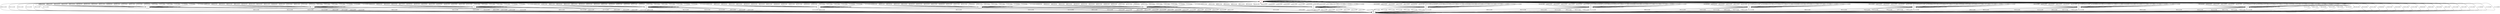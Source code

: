 digraph {
0 [color="red"]
1
2
3
4
5
6
7
8
9
10
11
12
13
14
15
0 -> 0 [label="000000/000"]
0 -> 0 [label="000001/000"]
0 -> 0 [label="000010/000"]
0 -> 0 [label="000011/000"]
0 -> 14 [label="000100/000"]
0 -> 13 [label="000101/000"]
0 -> 12 [label="000110/000"]
0 -> 15 [label="000111/100"]
0 -> 11 [label="001000/000"]
0 -> 10 [label="001001/000"]
0 -> 9 [label="001010/000"]
0 -> 8 [label="001011/000"]
0 -> 15 [label="001111/100"]
0 -> 7 [label="010000/000"]
0 -> 6 [label="010001/000"]
0 -> 5 [label="010010/000"]
0 -> 4 [label="010011/000"]
0 -> 15 [label="010111/100"]
0 -> 0 [label="011011/000"]
0 -> 15 [label="011111/100"]
0 -> 3 [label="100000/000"]
0 -> 2 [label="100001/000"]
0 -> 1 [label="100010/000"]
0 -> 0 [label="100011/000"]
0 -> 15 [label="100111/100"]
0 -> 8 [label="101011/000"]
0 -> 15 [label="101111/100"]
0 -> 4 [label="110011/000"]
0 -> 15 [label="110111/100"]
0 -> 0 [label="111011/000"]
0 -> 0 [label="111100/000"]
0 -> 0 [label="111101/000"]
0 -> 0 [label="111110/000"]
0 -> 15 [label="111111/100"]
1 -> 1 [label="000000/000"]
1 -> 1 [label="000001/000"]
1 -> 0 [label="000010/000"]
1 -> 1 [label="000011/000"]
1 -> 0 [label="000100/000"]
1 -> 0 [label="000101/000"]
1 -> 0 [label="000110/000"]
1 -> 15 [label="000111/100"]
1 -> 0 [label="001000/000"]
1 -> 0 [label="001001/000"]
1 -> 0 [label="001010/000"]
1 -> 0 [label="001011/000"]
1 -> 15 [label="001111/100"]
1 -> 0 [label="010000/000"]
1 -> 0 [label="010001/000"]
1 -> 0 [label="010010/000"]
1 -> 0 [label="010011/000"]
1 -> 15 [label="010111/100"]
1 -> 0 [label="011011/000"]
1 -> 15 [label="011111/100"]
1 -> 0 [label="100000/000"]
1 -> 0 [label="100001/000"]
1 -> 1 [label="100010/010"]
1 -> 1 [label="100011/000"]
1 -> 15 [label="100111/100"]
1 -> 0 [label="101011/000"]
1 -> 15 [label="101111/100"]
1 -> 0 [label="110011/000"]
1 -> 15 [label="110111/100"]
1 -> 0 [label="111011/000"]
1 -> 0 [label="111100/000"]
1 -> 0 [label="111101/000"]
1 -> 0 [label="111110/000"]
1 -> 15 [label="111111/100"]
2 -> 2 [label="000000/000"]
2 -> 0 [label="000001/000"]
2 -> 2 [label="000010/000"]
2 -> 2 [label="000011/000"]
2 -> 0 [label="000100/000"]
2 -> 0 [label="000101/000"]
2 -> 0 [label="000110/000"]
2 -> 15 [label="000111/100"]
2 -> 0 [label="001000/000"]
2 -> 0 [label="001001/000"]
2 -> 0 [label="001010/000"]
2 -> 0 [label="001011/000"]
2 -> 15 [label="001111/100"]
2 -> 0 [label="010000/000"]
2 -> 0 [label="010001/000"]
2 -> 0 [label="010010/000"]
2 -> 0 [label="010011/000"]
2 -> 15 [label="010111/100"]
2 -> 0 [label="011011/000"]
2 -> 15 [label="011111/100"]
2 -> 0 [label="100000/000"]
2 -> 2 [label="100001/010"]
2 -> 0 [label="100010/000"]
2 -> 2 [label="100011/000"]
2 -> 15 [label="100111/100"]
2 -> 0 [label="101011/000"]
2 -> 15 [label="101111/100"]
2 -> 0 [label="110011/000"]
2 -> 15 [label="110111/100"]
2 -> 0 [label="111011/000"]
2 -> 0 [label="111100/000"]
2 -> 0 [label="111101/000"]
2 -> 0 [label="111110/000"]
2 -> 15 [label="111111/100"]
3 -> 0 [label="000000/000"]
3 -> 3 [label="000001/000"]
3 -> 3 [label="000010/000"]
3 -> 3 [label="000011/000"]
3 -> 0 [label="000100/000"]
3 -> 0 [label="000101/000"]
3 -> 0 [label="000110/000"]
3 -> 15 [label="000111/100"]
3 -> 0 [label="001000/000"]
3 -> 0 [label="001001/000"]
3 -> 0 [label="001010/000"]
3 -> 0 [label="001011/000"]
3 -> 15 [label="001111/100"]
3 -> 0 [label="010000/000"]
3 -> 0 [label="010001/000"]
3 -> 0 [label="010010/000"]
3 -> 0 [label="010011/000"]
3 -> 15 [label="010111/100"]
3 -> 0 [label="011011/000"]
3 -> 15 [label="011111/100"]
3 -> 3 [label="100000/010"]
3 -> 0 [label="100001/000"]
3 -> 0 [label="100010/000"]
3 -> 3 [label="100011/000"]
3 -> 15 [label="100111/100"]
3 -> 0 [label="101011/000"]
3 -> 15 [label="101111/100"]
3 -> 0 [label="110011/000"]
3 -> 15 [label="110111/100"]
3 -> 0 [label="111011/000"]
3 -> 0 [label="111100/000"]
3 -> 0 [label="111101/000"]
3 -> 0 [label="111110/000"]
3 -> 15 [label="111111/100"]
4 -> 4 [label="000000/000"]
4 -> 4 [label="000001/000"]
4 -> 4 [label="000010/000"]
4 -> 0 [label="000011/000"]
4 -> 0 [label="000100/000"]
4 -> 0 [label="000101/000"]
4 -> 0 [label="000110/000"]
4 -> 15 [label="000111/100"]
4 -> 0 [label="001000/000"]
4 -> 0 [label="001001/000"]
4 -> 0 [label="001010/000"]
4 -> 0 [label="001011/000"]
4 -> 15 [label="001111/100"]
4 -> 0 [label="010000/000"]
4 -> 0 [label="010001/000"]
4 -> 0 [label="010010/000"]
4 -> 4 [label="010011/001"]
4 -> 15 [label="010111/100"]
4 -> 0 [label="011011/000"]
4 -> 15 [label="011111/100"]
4 -> 0 [label="100000/000"]
4 -> 0 [label="100001/000"]
4 -> 0 [label="100010/000"]
4 -> 0 [label="100011/000"]
4 -> 15 [label="100111/100"]
4 -> 0 [label="101011/000"]
4 -> 15 [label="101111/100"]
4 -> 4 [label="110011/001"]
4 -> 15 [label="110111/100"]
4 -> 0 [label="111011/000"]
4 -> 0 [label="111100/000"]
4 -> 0 [label="111101/000"]
4 -> 0 [label="111110/000"]
4 -> 15 [label="111111/100"]
5 -> 5 [label="000000/000"]
5 -> 5 [label="000001/000"]
5 -> 0 [label="000010/000"]
5 -> 5 [label="000011/000"]
5 -> 0 [label="000100/000"]
5 -> 0 [label="000101/000"]
5 -> 0 [label="000110/000"]
5 -> 15 [label="000111/100"]
5 -> 0 [label="001000/000"]
5 -> 0 [label="001001/000"]
5 -> 0 [label="001010/000"]
5 -> 0 [label="001011/000"]
5 -> 15 [label="001111/100"]
5 -> 0 [label="010000/000"]
5 -> 0 [label="010001/000"]
5 -> 5 [label="010010/010"]
5 -> 0 [label="010011/000"]
5 -> 15 [label="010111/100"]
5 -> 0 [label="011011/000"]
5 -> 15 [label="011111/100"]
5 -> 0 [label="100000/000"]
5 -> 0 [label="100001/000"]
5 -> 0 [label="100010/000"]
5 -> 5 [label="100011/000"]
5 -> 15 [label="100111/100"]
5 -> 0 [label="101011/000"]
5 -> 15 [label="101111/100"]
5 -> 0 [label="110011/000"]
5 -> 15 [label="110111/100"]
5 -> 0 [label="111011/000"]
5 -> 0 [label="111100/000"]
5 -> 0 [label="111101/000"]
5 -> 0 [label="111110/000"]
5 -> 15 [label="111111/100"]
6 -> 6 [label="000000/000"]
6 -> 0 [label="000001/000"]
6 -> 6 [label="000010/000"]
6 -> 6 [label="000011/000"]
6 -> 0 [label="000100/000"]
6 -> 0 [label="000101/000"]
6 -> 0 [label="000110/000"]
6 -> 15 [label="000111/100"]
6 -> 0 [label="001000/000"]
6 -> 0 [label="001001/000"]
6 -> 0 [label="001010/000"]
6 -> 0 [label="001011/000"]
6 -> 15 [label="001111/100"]
6 -> 0 [label="010000/000"]
6 -> 6 [label="010001/010"]
6 -> 0 [label="010010/000"]
6 -> 0 [label="010011/000"]
6 -> 15 [label="010111/100"]
6 -> 0 [label="011011/000"]
6 -> 15 [label="011111/100"]
6 -> 0 [label="100000/000"]
6 -> 0 [label="100001/000"]
6 -> 0 [label="100010/000"]
6 -> 6 [label="100011/000"]
6 -> 15 [label="100111/100"]
6 -> 0 [label="101011/000"]
6 -> 15 [label="101111/100"]
6 -> 0 [label="110011/000"]
6 -> 15 [label="110111/100"]
6 -> 0 [label="111011/000"]
6 -> 0 [label="111100/000"]
6 -> 0 [label="111101/000"]
6 -> 0 [label="111110/000"]
6 -> 15 [label="111111/100"]
7 -> 0 [label="000000/000"]
7 -> 7 [label="000001/000"]
7 -> 7 [label="000010/000"]
7 -> 7 [label="000011/000"]
7 -> 0 [label="000100/000"]
7 -> 0 [label="000101/000"]
7 -> 0 [label="000110/000"]
7 -> 15 [label="000111/100"]
7 -> 0 [label="001000/000"]
7 -> 0 [label="001001/000"]
7 -> 0 [label="001010/000"]
7 -> 0 [label="001011/000"]
7 -> 15 [label="001111/100"]
7 -> 7 [label="010000/010"]
7 -> 0 [label="010001/000"]
7 -> 0 [label="010010/000"]
7 -> 0 [label="010011/000"]
7 -> 15 [label="010111/100"]
7 -> 0 [label="011011/000"]
7 -> 15 [label="011111/100"]
7 -> 0 [label="100000/000"]
7 -> 0 [label="100001/000"]
7 -> 0 [label="100010/000"]
7 -> 7 [label="100011/000"]
7 -> 15 [label="100111/100"]
7 -> 0 [label="101011/000"]
7 -> 15 [label="101111/100"]
7 -> 0 [label="110011/000"]
7 -> 15 [label="110111/100"]
7 -> 0 [label="111011/000"]
7 -> 0 [label="111100/000"]
7 -> 0 [label="111101/000"]
7 -> 0 [label="111110/000"]
7 -> 15 [label="111111/100"]
8 -> 8 [label="000000/000"]
8 -> 8 [label="000001/000"]
8 -> 8 [label="000010/000"]
8 -> 0 [label="000011/000"]
8 -> 0 [label="000100/000"]
8 -> 0 [label="000101/000"]
8 -> 0 [label="000110/000"]
8 -> 15 [label="000111/100"]
8 -> 0 [label="001000/000"]
8 -> 0 [label="001001/000"]
8 -> 0 [label="001010/000"]
8 -> 8 [label="001011/011"]
8 -> 15 [label="001111/100"]
8 -> 0 [label="010000/000"]
8 -> 0 [label="010001/000"]
8 -> 0 [label="010010/000"]
8 -> 0 [label="010011/000"]
8 -> 15 [label="010111/100"]
8 -> 0 [label="011011/000"]
8 -> 15 [label="011111/100"]
8 -> 0 [label="100000/000"]
8 -> 0 [label="100001/000"]
8 -> 0 [label="100010/000"]
8 -> 0 [label="100011/000"]
8 -> 15 [label="100111/100"]
8 -> 8 [label="101011/011"]
8 -> 15 [label="101111/100"]
8 -> 0 [label="110011/000"]
8 -> 15 [label="110111/100"]
8 -> 0 [label="111011/000"]
8 -> 0 [label="111100/000"]
8 -> 0 [label="111101/000"]
8 -> 0 [label="111110/000"]
8 -> 15 [label="111111/100"]
9 -> 9 [label="000000/000"]
9 -> 9 [label="000001/000"]
9 -> 0 [label="000010/000"]
9 -> 9 [label="000011/000"]
9 -> 0 [label="000100/000"]
9 -> 0 [label="000101/000"]
9 -> 0 [label="000110/000"]
9 -> 15 [label="000111/100"]
9 -> 0 [label="001000/000"]
9 -> 0 [label="001001/000"]
9 -> 9 [label="001010/010"]
9 -> 0 [label="001011/000"]
9 -> 15 [label="001111/100"]
9 -> 0 [label="010000/000"]
9 -> 0 [label="010001/000"]
9 -> 0 [label="010010/000"]
9 -> 0 [label="010011/000"]
9 -> 15 [label="010111/100"]
9 -> 0 [label="011011/000"]
9 -> 15 [label="011111/100"]
9 -> 0 [label="100000/000"]
9 -> 0 [label="100001/000"]
9 -> 0 [label="100010/000"]
9 -> 9 [label="100011/000"]
9 -> 15 [label="100111/100"]
9 -> 0 [label="101011/000"]
9 -> 15 [label="101111/100"]
9 -> 0 [label="110011/000"]
9 -> 15 [label="110111/100"]
9 -> 0 [label="111011/000"]
9 -> 0 [label="111100/000"]
9 -> 0 [label="111101/000"]
9 -> 0 [label="111110/000"]
9 -> 15 [label="111111/100"]
10 -> 10 [label="000000/000"]
10 -> 0 [label="000001/000"]
10 -> 10 [label="000010/000"]
10 -> 10 [label="000011/000"]
10 -> 0 [label="000100/000"]
10 -> 0 [label="000101/000"]
10 -> 0 [label="000110/000"]
10 -> 15 [label="000111/100"]
10 -> 0 [label="001000/000"]
10 -> 10 [label="001001/010"]
10 -> 0 [label="001010/000"]
10 -> 0 [label="001011/000"]
10 -> 15 [label="001111/100"]
10 -> 0 [label="010000/000"]
10 -> 0 [label="010001/000"]
10 -> 0 [label="010010/000"]
10 -> 0 [label="010011/000"]
10 -> 15 [label="010111/100"]
10 -> 0 [label="011011/000"]
10 -> 15 [label="011111/100"]
10 -> 0 [label="100000/000"]
10 -> 0 [label="100001/000"]
10 -> 0 [label="100010/000"]
10 -> 10 [label="100011/000"]
10 -> 15 [label="100111/100"]
10 -> 0 [label="101011/000"]
10 -> 15 [label="101111/100"]
10 -> 0 [label="110011/000"]
10 -> 15 [label="110111/100"]
10 -> 0 [label="111011/000"]
10 -> 0 [label="111100/000"]
10 -> 0 [label="111101/000"]
10 -> 0 [label="111110/000"]
10 -> 15 [label="111111/100"]
11 -> 0 [label="000000/000"]
11 -> 11 [label="000001/000"]
11 -> 11 [label="000010/000"]
11 -> 11 [label="000011/000"]
11 -> 0 [label="000100/000"]
11 -> 0 [label="000101/000"]
11 -> 0 [label="000110/000"]
11 -> 15 [label="000111/100"]
11 -> 11 [label="001000/010"]
11 -> 0 [label="001001/000"]
11 -> 0 [label="001010/000"]
11 -> 0 [label="001011/000"]
11 -> 15 [label="001111/100"]
11 -> 0 [label="010000/000"]
11 -> 0 [label="010001/000"]
11 -> 0 [label="010010/000"]
11 -> 0 [label="010011/000"]
11 -> 15 [label="010111/100"]
11 -> 0 [label="011011/000"]
11 -> 15 [label="011111/100"]
11 -> 0 [label="100000/000"]
11 -> 0 [label="100001/000"]
11 -> 0 [label="100010/000"]
11 -> 11 [label="100011/000"]
11 -> 15 [label="100111/100"]
11 -> 0 [label="101011/000"]
11 -> 15 [label="101111/100"]
11 -> 0 [label="110011/000"]
11 -> 15 [label="110111/100"]
11 -> 0 [label="111011/000"]
11 -> 0 [label="111100/000"]
11 -> 0 [label="111101/000"]
11 -> 0 [label="111110/000"]
11 -> 15 [label="111111/100"]
12 -> 12 [label="000000/000"]
12 -> 12 [label="000001/000"]
12 -> 0 [label="000010/000"]
12 -> 12 [label="000011/000"]
12 -> 0 [label="000100/000"]
12 -> 0 [label="000101/000"]
12 -> 12 [label="000110/010"]
12 -> 15 [label="000111/100"]
12 -> 0 [label="001000/000"]
12 -> 0 [label="001001/000"]
12 -> 0 [label="001010/000"]
12 -> 0 [label="001011/000"]
12 -> 15 [label="001111/100"]
12 -> 0 [label="010000/000"]
12 -> 0 [label="010001/000"]
12 -> 0 [label="010010/000"]
12 -> 0 [label="010011/000"]
12 -> 15 [label="010111/100"]
12 -> 0 [label="011011/000"]
12 -> 15 [label="011111/100"]
12 -> 0 [label="100000/000"]
12 -> 0 [label="100001/000"]
12 -> 0 [label="100010/000"]
12 -> 12 [label="100011/000"]
12 -> 15 [label="100111/100"]
12 -> 0 [label="101011/000"]
12 -> 15 [label="101111/100"]
12 -> 0 [label="110011/000"]
12 -> 15 [label="110111/100"]
12 -> 0 [label="111011/000"]
12 -> 0 [label="111100/000"]
12 -> 0 [label="111101/000"]
12 -> 0 [label="111110/000"]
12 -> 15 [label="111111/100"]
13 -> 13 [label="000000/000"]
13 -> 0 [label="000001/000"]
13 -> 13 [label="000010/000"]
13 -> 13 [label="000011/000"]
13 -> 0 [label="000100/000"]
13 -> 13 [label="000101/010"]
13 -> 0 [label="000110/000"]
13 -> 15 [label="000111/100"]
13 -> 0 [label="001000/000"]
13 -> 0 [label="001001/000"]
13 -> 0 [label="001010/000"]
13 -> 0 [label="001011/000"]
13 -> 15 [label="001111/100"]
13 -> 0 [label="010000/000"]
13 -> 0 [label="010001/000"]
13 -> 0 [label="010010/000"]
13 -> 0 [label="010011/000"]
13 -> 15 [label="010111/100"]
13 -> 0 [label="011011/000"]
13 -> 15 [label="011111/100"]
13 -> 0 [label="100000/000"]
13 -> 0 [label="100001/000"]
13 -> 0 [label="100010/000"]
13 -> 13 [label="100011/000"]
13 -> 15 [label="100111/100"]
13 -> 0 [label="101011/000"]
13 -> 15 [label="101111/100"]
13 -> 0 [label="110011/000"]
13 -> 15 [label="110111/100"]
13 -> 0 [label="111011/000"]
13 -> 0 [label="111100/000"]
13 -> 0 [label="111101/000"]
13 -> 0 [label="111110/000"]
13 -> 15 [label="111111/100"]
14 -> 0 [label="000000/000"]
14 -> 14 [label="000001/000"]
14 -> 14 [label="000010/000"]
14 -> 14 [label="000011/000"]
14 -> 14 [label="000100/010"]
14 -> 0 [label="000101/000"]
14 -> 0 [label="000110/000"]
14 -> 15 [label="000111/100"]
14 -> 0 [label="001000/000"]
14 -> 0 [label="001001/000"]
14 -> 0 [label="001010/000"]
14 -> 0 [label="001011/000"]
14 -> 15 [label="001111/100"]
14 -> 0 [label="010000/000"]
14 -> 0 [label="010001/000"]
14 -> 0 [label="010010/000"]
14 -> 0 [label="010011/000"]
14 -> 15 [label="010111/100"]
14 -> 0 [label="011011/000"]
14 -> 15 [label="011111/100"]
14 -> 0 [label="100000/000"]
14 -> 0 [label="100001/000"]
14 -> 0 [label="100010/000"]
14 -> 14 [label="100011/000"]
14 -> 15 [label="100111/100"]
14 -> 0 [label="101011/000"]
14 -> 15 [label="101111/100"]
14 -> 0 [label="110011/000"]
14 -> 15 [label="110111/100"]
14 -> 0 [label="111011/000"]
14 -> 0 [label="111100/000"]
14 -> 0 [label="111101/000"]
14 -> 0 [label="111110/000"]
14 -> 15 [label="111111/100"]
15 -> 15 [label="000000/100"]
15 -> 15 [label="000001/100"]
15 -> 15 [label="000010/100"]
15 -> 0 [label="000011/000"]
15 -> 0 [label="000100/000"]
15 -> 0 [label="000101/000"]
15 -> 0 [label="000110/000"]
15 -> 15 [label="000111/100"]
15 -> 0 [label="001000/000"]
15 -> 0 [label="001001/000"]
15 -> 0 [label="001010/000"]
15 -> 0 [label="001011/000"]
15 -> 15 [label="001111/100"]
15 -> 0 [label="010000/000"]
15 -> 0 [label="010001/000"]
15 -> 0 [label="010010/000"]
15 -> 0 [label="010011/000"]
15 -> 15 [label="010111/100"]
15 -> 0 [label="011011/000"]
15 -> 15 [label="011111/100"]
15 -> 0 [label="100000/000"]
15 -> 0 [label="100001/000"]
15 -> 0 [label="100010/000"]
15 -> 0 [label="100011/000"]
15 -> 15 [label="100111/100"]
15 -> 0 [label="101011/000"]
15 -> 15 [label="101111/100"]
15 -> 0 [label="110011/000"]
15 -> 15 [label="110111/100"]
15 -> 0 [label="111011/000"]
15 -> 0 [label="111100/000"]
15 -> 0 [label="111101/000"]
15 -> 0 [label="111110/000"]
15 -> 15 [label="111111/100"]
}
